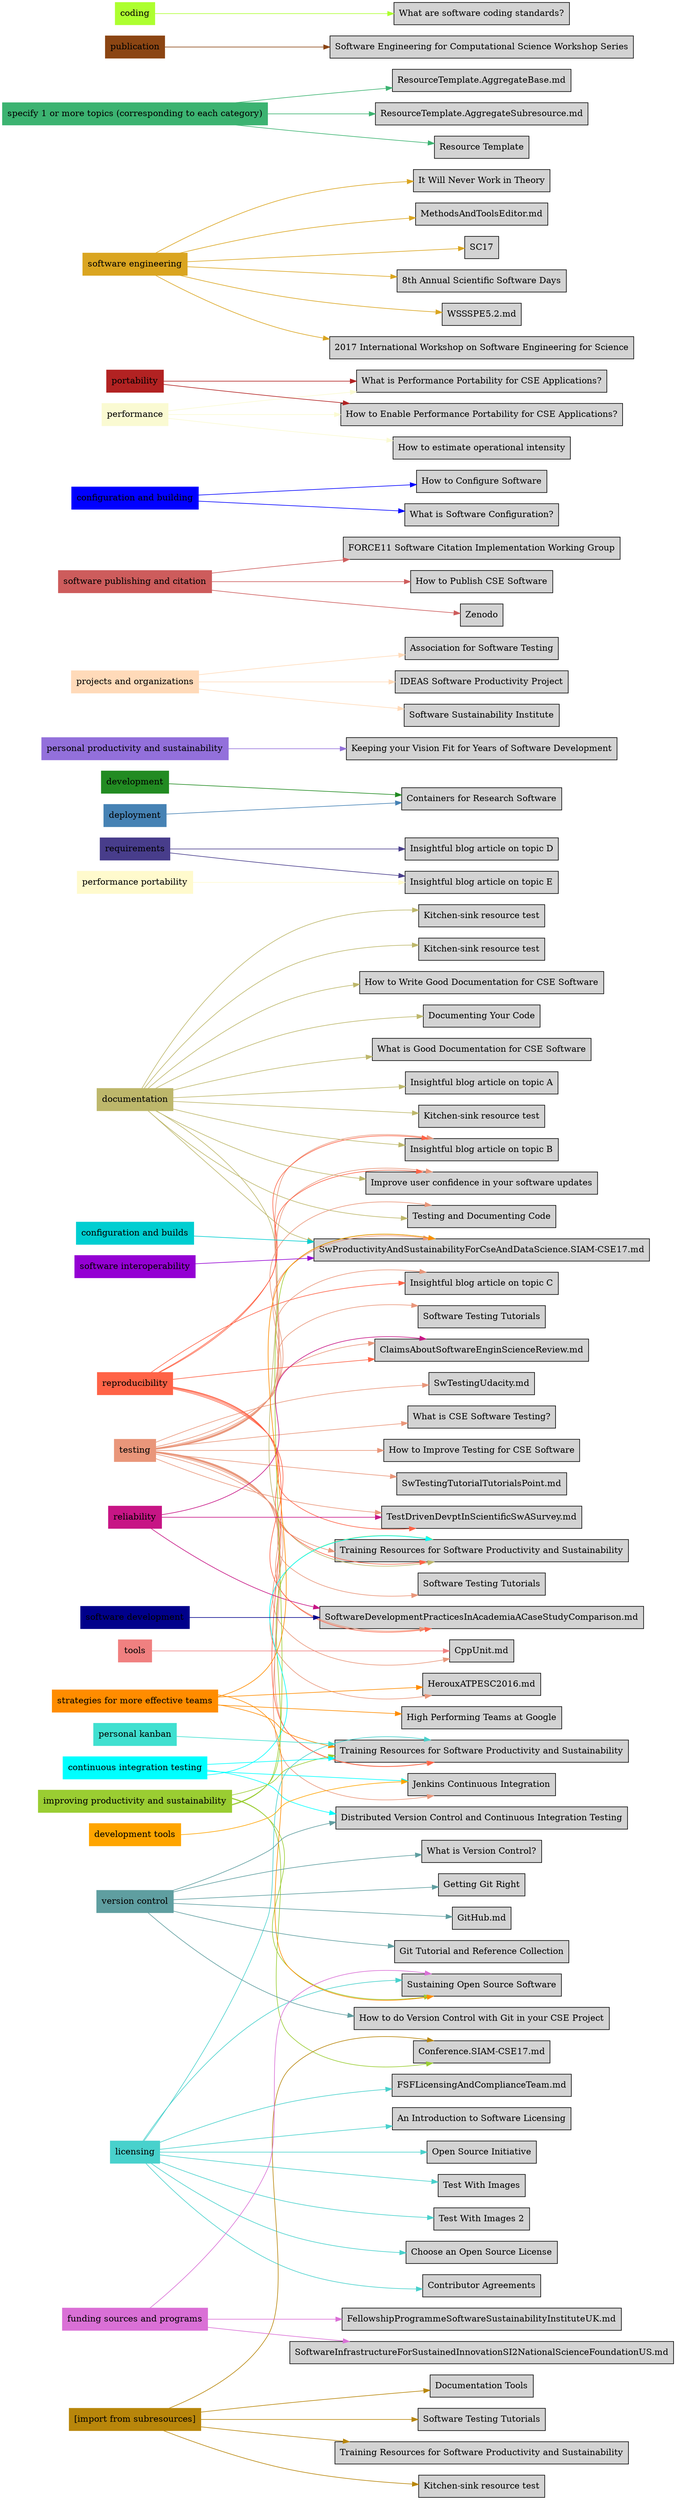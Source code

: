 digraph bettersoftware {
            rankdir = LR;
            ratio = fill;
            node [style=filled];
            node [shape = box];
"documentation" [color="darkkhaki"];
"documentation" ->  "BlogArticleSkeletonA.md" [color="darkkhaki"];
"BlogArticleSkeletonA.md" [label="Insightful blog article on topic A" URL="http://bss.parallactic.com/resources/insightful-blog-article-on-topic-a"]"testing" [color="darksalmon"];
"testing" ->  "BlogArticleSkeletonB.md" [color="darksalmon"];
"BlogArticleSkeletonB.md" [label="Insightful blog article on topic B" URL="http://bss.parallactic.com/resources/insightful-blog-article-on-topic-b"]"reproducibility" [color="tomato"];
"reproducibility" ->  "BlogArticleSkeletonB.md" [color="tomato"];
"BlogArticleSkeletonB.md" [label="Insightful blog article on topic B" URL="http://bss.parallactic.com/resources/insightful-blog-article-on-topic-b"]"documentation" ->  "BlogArticleSkeletonB.md" [color="darkkhaki"];
"BlogArticleSkeletonB.md" [label="Insightful blog article on topic B" URL="http://bss.parallactic.com/resources/insightful-blog-article-on-topic-b"]"testing" ->  "BlogArticleSkeletonC.md" [color="darksalmon"];
"BlogArticleSkeletonC.md" [label="Insightful blog article on topic C" URL="http://bss.parallactic.com/resources/insightful-blog-article-on-topic-c"]"reproducibility" ->  "BlogArticleSkeletonC.md" [color="tomato"];
"BlogArticleSkeletonC.md" [label="Insightful blog article on topic C" URL="http://bss.parallactic.com/resources/insightful-blog-article-on-topic-c"]"requirements" [color="darkslateblue"];
"requirements" ->  "BlogArticleSkeletonD.md" [color="darkslateblue"];
"BlogArticleSkeletonD.md" [label="Insightful blog article on topic D" URL="http://bss.parallactic.com/resources/insightful-blog-article-on-topic-d"]"requirements" ->  "BlogArticleSkeletonE.md" [color="darkslateblue"];
"BlogArticleSkeletonE.md" [label="Insightful blog article on topic E" URL="http://bss.parallactic.com/resources/insightful-blog-article-on-topic-e"]"performance portability" [color="lemonchiffon"];
"performance portability" ->  "BlogArticleSkeletonE.md" [color="lemonchiffon"];
"BlogArticleSkeletonE.md" [label="Insightful blog article on topic E" URL="http://bss.parallactic.com/resources/insightful-blog-article-on-topic-e"]"testing" ->  "ImproveUserConfidenceInSwUpdates.md" [color="darksalmon"];
"ImproveUserConfidenceInSwUpdates.md" [label="Improve user confidence in your software updates" URL="http://bss.parallactic.com/resources/improve-user-confidence-in-your-software-updates"]"reproducibility" ->  "ImproveUserConfidenceInSwUpdates.md" [color="tomato"];
"ImproveUserConfidenceInSwUpdates.md" [label="Improve user confidence in your software updates" URL="http://bss.parallactic.com/resources/improve-user-confidence-in-your-software-updates"]"documentation" ->  "ImproveUserConfidenceInSwUpdates.md" [color="darkkhaki"];
"ImproveUserConfidenceInSwUpdates.md" [label="Improve user confidence in your software updates" URL="http://bss.parallactic.com/resources/improve-user-confidence-in-your-software-updates"]"development" [color="forestgreen"];
"development" ->  "ContainersForResearchSw.md" [color="forestgreen"];
"ContainersForResearchSw.md" [label="Containers for Research Software" URL="http://bss.parallactic.com/resources/containers-for-research-software"]"deployment" [color="steelblue"];
"deployment" ->  "ContainersForResearchSw.md" [color="steelblue"];
"ContainersForResearchSw.md" [label="Containers for Research Software" URL="http://bss.parallactic.com/resources/containers-for-research-software"]"personal productivity and sustainability" [color="mediumpurple"];
"personal productivity and sustainability" ->  "VisionFitnessForSoftwareProductivity.md" [color="mediumpurple"];
"VisionFitnessForSoftwareProductivity.md" [label="Keeping your Vision Fit for Years of Software Development" URL="http://bss.parallactic.com/resources/keeping-your-vision-fit-for-years-of-software-development"]"projects and organizations" [color="peachpuff"];
"projects and organizations" ->  "AssociationForSoftwareTesting.md" [color="peachpuff"];
"AssociationForSoftwareTesting.md" [label="Association for Software Testing" URL="http://bss.parallactic.com/resources/association-for-software-testing"]"improving productivity and sustainability" [color="yellowgreen"];
"improving productivity and sustainability" ->  "BestPracticesForHPCSwDevelopersWebinarSeries.md" [color="yellowgreen"];
"BestPracticesForHPCSwDevelopersWebinarSeries.md" [label="Training Resources for Software Productivity and Sustainability" URL="http://bss.parallactic.com/resources/training-resources-for-software-productivity-and-sustainability"]"reproducibility" ->  "BestPracticesForHPCSwDevelopersWebinarSeries.md" [color="tomato"];
"BestPracticesForHPCSwDevelopersWebinarSeries.md" [label="Training Resources for Software Productivity and Sustainability" URL="http://bss.parallactic.com/resources/training-resources-for-software-productivity-and-sustainability"]"testing" ->  "BestPracticesForHPCSwDevelopersWebinarSeries.md" [color="darksalmon"];
"BestPracticesForHPCSwDevelopersWebinarSeries.md" [label="Training Resources for Software Productivity and Sustainability" URL="http://bss.parallactic.com/resources/training-resources-for-software-productivity-and-sustainability"]"continuous integration testing" [color="aqua"];
"continuous integration testing" ->  "BestPracticesForHPCSwDevelopersWebinarSeries.md" [color="aqua"];
"BestPracticesForHPCSwDevelopersWebinarSeries.md" [label="Training Resources for Software Productivity and Sustainability" URL="http://bss.parallactic.com/resources/training-resources-for-software-productivity-and-sustainability"]"documentation" ->  "BestPracticesForHPCSwDevelopersWebinarSeries.md" [color="darkkhaki"];
"BestPracticesForHPCSwDevelopersWebinarSeries.md" [label="Training Resources for Software Productivity and Sustainability" URL="http://bss.parallactic.com/resources/training-resources-for-software-productivity-and-sustainability"]"licensing" [color="mediumturquoise"];
"licensing" ->  "ChooseALicense.md" [color="mediumturquoise"];
"ChooseALicense.md" [label="Choose an Open Source License" URL="http://bss.parallactic.com/resources/choose-an-open-source-license"]"testing" ->  "ClaimsAboutSoftwareEnginScienceReview.md" [color="darksalmon"];
"reliability" [color="mediumvioletred"];
"reliability" ->  "ClaimsAboutSoftwareEnginScienceReview.md" [color="mediumvioletred"];
"reproducibility" ->  "ClaimsAboutSoftwareEnginScienceReview.md" [color="tomato"];
"licensing" ->  "ContributorAgreements.md" [color="mediumturquoise"];
"ContributorAgreements.md" [label="Contributor Agreements" URL="http://bss.parallactic.com/resources/contributor-agreements"]"testing" ->  "CppUnit.md" [color="darksalmon"];
"tools" [color="lightcoral"];
"tools" ->  "CppUnit.md" [color="lightcoral"];
"improving productivity and sustainability" ->  "CseCollaborationThroughSoftwareImprovingProductivityAndSustainability.SIAM-CSE17.md" [color="yellowgreen"];
"CseCollaborationThroughSoftwareImprovingProductivityAndSustainability.SIAM-CSE17.md" [label="Training Resources for Software Productivity and Sustainability" URL="http://bss.parallactic.com/resources/training-resources-for-software-productivity-and-sustainability"]"reproducibility" ->  "CseCollaborationThroughSoftwareImprovingProductivityAndSustainability.SIAM-CSE17.md" [color="tomato"];
"CseCollaborationThroughSoftwareImprovingProductivityAndSustainability.SIAM-CSE17.md" [label="Training Resources for Software Productivity and Sustainability" URL="http://bss.parallactic.com/resources/training-resources-for-software-productivity-and-sustainability"]"testing" ->  "CseCollaborationThroughSoftwareImprovingProductivityAndSustainability.SIAM-CSE17.md" [color="darksalmon"];
"CseCollaborationThroughSoftwareImprovingProductivityAndSustainability.SIAM-CSE17.md" [label="Training Resources for Software Productivity and Sustainability" URL="http://bss.parallactic.com/resources/training-resources-for-software-productivity-and-sustainability"]"continuous integration testing" ->  "CseCollaborationThroughSoftwareImprovingProductivityAndSustainability.SIAM-CSE17.md" [color="aqua"];
"CseCollaborationThroughSoftwareImprovingProductivityAndSustainability.SIAM-CSE17.md" [label="Training Resources for Software Productivity and Sustainability" URL="http://bss.parallactic.com/resources/training-resources-for-software-productivity-and-sustainability"]"licensing" ->  "CseCollaborationThroughSoftwareImprovingProductivityAndSustainability.SIAM-CSE17.md" [color="mediumturquoise"];
"CseCollaborationThroughSoftwareImprovingProductivityAndSustainability.SIAM-CSE17.md" [label="Training Resources for Software Productivity and Sustainability" URL="http://bss.parallactic.com/resources/training-resources-for-software-productivity-and-sustainability"]"strategies for more effective teams" [color="darkorange"];
"strategies for more effective teams" ->  "CseCollaborationThroughSoftwareImprovingProductivityAndSustainability.SIAM-CSE17.md" [color="darkorange"];
"CseCollaborationThroughSoftwareImprovingProductivityAndSustainability.SIAM-CSE17.md" [label="Training Resources for Software Productivity and Sustainability" URL="http://bss.parallactic.com/resources/training-resources-for-software-productivity-and-sustainability"]"personal kanban" [color="turquoise"];
"personal kanban" ->  "CseCollaborationThroughSoftwareImprovingProductivityAndSustainability.SIAM-CSE17.md" [color="turquoise"];
"CseCollaborationThroughSoftwareImprovingProductivityAndSustainability.SIAM-CSE17.md" [label="Training Resources for Software Productivity and Sustainability" URL="http://bss.parallactic.com/resources/training-resources-for-software-productivity-and-sustainability"]"continuous integration testing" ->  "DistributedVersionControlAndContinuousIntegrationTesting.md" [color="aqua"];
"DistributedVersionControlAndContinuousIntegrationTesting.md" [label="Distributed Version Control and Continuous Integration Testing" URL="http://bss.parallactic.com/resources/distributed-version-control-and-continuous-integration-testing"]"version control" [color="cadetblue"];
"version control" ->  "DistributedVersionControlAndContinuousIntegrationTesting.md" [color="cadetblue"];
"DistributedVersionControlAndContinuousIntegrationTesting.md" [label="Distributed Version Control and Continuous Integration Testing" URL="http://bss.parallactic.com/resources/distributed-version-control-and-continuous-integration-testing"]"documentation" ->  "DocumentationTools.Doxygen.md" [color="darkkhaki"];
"DocumentationTools.Doxygen.md" [label="Kitchen-sink resource test" URL="http://bss.parallactic.com/resources/kitchen-sink-resource-test"]"documentation" ->  "DocumentationTools.ReadTheDocs.md" [color="darkkhaki"];
"DocumentationTools.ReadTheDocs.md" [label="Kitchen-sink resource test" URL="http://bss.parallactic.com/resources/kitchen-sink-resource-test"]"documentation" ->  "DocumentationTools.Sphinx.md" [color="darkkhaki"];
"DocumentationTools.Sphinx.md" [label="Kitchen-sink resource test" URL="http://bss.parallactic.com/resources/kitchen-sink-resource-test"]"[import from subresources]" [color="darkgoldenrod"];
"[import from subresources]" ->  "DocumentationTools.md" [color="darkgoldenrod"];
"DocumentationTools.md" [label="Documentation Tools" URL="http://bss.parallactic.com/resources/documentation-tools"]"software publishing and citation" [color="indianred"];
"software publishing and citation" ->  "FORCE11SoftwareCitationImplementationWorkingGroup.md" [color="indianred"];
"FORCE11SoftwareCitationImplementationWorkingGroup.md" [label="FORCE11 Software Citation Implementation Working Group" URL="http://bss.parallactic.com/resources/force11-software-citation-implementation-working-group"]"licensing" ->  "FSFLicensingAndComplianceTeam.md" [color="mediumturquoise"];
"funding sources and programs" [color="orchid"];
"funding sources and programs" ->  "FellowshipProgrammeSoftwareSustainabilityInstituteUK.md" [color="orchid"];
"version control" ->  "GettingGitRight.md" [color="cadetblue"];
"GettingGitRight.md" [label="Getting Git Right" URL="http://bss.parallactic.com/resources/getting-git-right"]"version control" ->  "GitHub.md" [color="cadetblue"];
"version control" ->  "GitTutorialAndReferenceCollection.md" [color="cadetblue"];
"GitTutorialAndReferenceCollection.md" [label="Git Tutorial and Reference Collection" URL="http://bss.parallactic.com/resources/git-tutorial-and-reference-collection"]"strategies for more effective teams" ->  "GoogleHiPerfTeams.md" [color="darkorange"];
"GoogleHiPerfTeams.md" [label="High Performing Teams at Google" URL="http://bss.parallactic.com/resources/high-performing-teams-at-google"]"strategies for more effective teams" ->  "HerouxATPESC2016.md" [color="darkorange"];
"testing" ->  "HerouxATPESC2016.md" [color="darksalmon"];
"configuration and building" [color="blue"];
"configuration and building" ->  "HowToConfigureSw.md" [color="blue"];
"HowToConfigureSw.md" [label="How to Configure Software" URL="http://bss.parallactic.com/resources/how-to-configure-software"]"version control" ->  "HowToDoVersionControlWithGitInYourCseProject.md" [color="cadetblue"];
"HowToDoVersionControlWithGitInYourCseProject.md" [label="How to do Version Control with Git in your CSE Project" URL="http://bss.parallactic.com/resources/how-to-do-version-control-with-git-in-your-cse-project"]"performance" [color="lightgoldenrodyellow"];
"performance" ->  "HowToEnablePerfPortabilityForCseApps.md" [color="lightgoldenrodyellow"];
"HowToEnablePerfPortabilityForCseApps.md" [label="How to Enable Performance Portability for CSE Applications?" URL="http://bss.parallactic.com/resources/how-to-enable-performance-portability-for-cse-applications?"]"portability" [color="firebrick"];
"portability" ->  "HowToEnablePerfPortabilityForCseApps.md" [color="firebrick"];
"HowToEnablePerfPortabilityForCseApps.md" [label="How to Enable Performance Portability for CSE Applications?" URL="http://bss.parallactic.com/resources/how-to-enable-performance-portability-for-cse-applications?"]"performance" ->  "HowToEstimateOperationalIntensity.md" [color="lightgoldenrodyellow"];
"HowToEstimateOperationalIntensity.md" [label="How to estimate operational intensity" URL="http://bss.parallactic.com/resources/how-to-estimate-operational-intensity"]"testing" ->  "HowToImproveTestingForCseSw.md" [color="darksalmon"];
"HowToImproveTestingForCseSw.md" [label="How to Improve Testing for CSE Software" URL="http://bss.parallactic.com/resources/how-to-improve-testing-for-cse-software"]"software publishing and citation" ->  "HowToPublishCseSw.md" [color="indianred"];
"HowToPublishCseSw.md" [label="How to Publish CSE Software" URL="http://bss.parallactic.com/resources/how-to-publish-cse-software"]"documentation" ->  "HowToWriteGoodDocumentation.md" [color="darkkhaki"];
"HowToWriteGoodDocumentation.md" [label="How to Write Good Documentation for CSE Software" URL="http://bss.parallactic.com/resources/how-to-write-good-documentation-for-cse-software"]"projects and organizations" ->  "IDEASSoftwareProductivityProject.md" [color="peachpuff"];
"IDEASSoftwareProductivityProject.md" [label="IDEAS Software Productivity Project" URL="http://bss.parallactic.com/resources/ideas-software-productivity-project"]"licensing" ->  "IntroToSoftwareLicensing.md" [color="mediumturquoise"];
"IntroToSoftwareLicensing.md" [label="An Introduction to Software Licensing" URL="http://bss.parallactic.com/resources/an-introduction-to-software-licensing"]"software engineering" [color="goldenrod"];
"software engineering" ->  "ItWillNeverWorkInTheory.md" [color="goldenrod"];
"ItWillNeverWorkInTheory.md" [label="It Will Never Work in Theory" URL="http://bss.parallactic.com/resources/it-will-never-work-in-theory"]"testing" ->  "JenkinsCI.md" [color="darksalmon"];
"JenkinsCI.md" [label="Jenkins Continuous Integration" URL="http://bss.parallactic.com/resources/jenkins-continuous-integration"]"continuous integration testing" ->  "JenkinsCI.md" [color="aqua"];
"JenkinsCI.md" [label="Jenkins Continuous Integration" URL="http://bss.parallactic.com/resources/jenkins-continuous-integration"]"development tools" [color="orange"];
"development tools" ->  "JenkinsCI.md" [color="orange"];
"JenkinsCI.md" [label="Jenkins Continuous Integration" URL="http://bss.parallactic.com/resources/jenkins-continuous-integration"]"documentation" ->  "KlinvexATPESC2016.md" [color="darkkhaki"];
"KlinvexATPESC2016.md" [label="Documenting Your Code" URL="http://bss.parallactic.com/resources/documenting-your-code"]"software engineering" ->  "MethodsAndToolsEditor.md" [color="goldenrod"];
"improving productivity and sustainability" ->  "OSSSustainabilityResources.md" [color="yellowgreen"];
"OSSSustainabilityResources.md" [label="Sustaining Open Source Software" URL="http://bss.parallactic.com/resources/sustaining-open-source-software"]"licensing" ->  "OSSSustainabilityResources.md" [color="mediumturquoise"];
"OSSSustainabilityResources.md" [label="Sustaining Open Source Software" URL="http://bss.parallactic.com/resources/sustaining-open-source-software"]"strategies for more effective teams" ->  "OSSSustainabilityResources.md" [color="darkorange"];
"OSSSustainabilityResources.md" [label="Sustaining Open Source Software" URL="http://bss.parallactic.com/resources/sustaining-open-source-software"]"funding sources and programs" ->  "OSSSustainabilityResources.md" [color="orchid"];
"OSSSustainabilityResources.md" [label="Sustaining Open Source Software" URL="http://bss.parallactic.com/resources/sustaining-open-source-software"]"licensing" ->  "OpenSourceInitiative.md" [color="mediumturquoise"];
"OpenSourceInitiative.md" [label="Open Source Initiative" URL="http://bss.parallactic.com/resources/open-source-initiative"]"specify 1 or more topics (corresponding to each category)" [color="mediumseagreen"];
"specify 1 or more topics (corresponding to each category)" ->  "ResourceTemplate.AggregateBase.md" [color="mediumseagreen"];
"specify 1 or more topics (corresponding to each category)" ->  "ResourceTemplate.AggregateSubresource.md" [color="mediumseagreen"];
"specify 1 or more topics (corresponding to each category)" ->  "ResourceTemplate.Basic.md" [color="mediumseagreen"];
"ResourceTemplate.Basic.md" [label="Resource Template" URL="http://bss.parallactic.com/resources/resource-template"]"testing" ->  "SoftwareDevelopmentPracticesInAcademiaACaseStudyComparison.md" [color="darksalmon"];
"reliability" ->  "SoftwareDevelopmentPracticesInAcademiaACaseStudyComparison.md" [color="mediumvioletred"];
"reproducibility" ->  "SoftwareDevelopmentPracticesInAcademiaACaseStudyComparison.md" [color="tomato"];
"software development" [color="darkblue"];
"software development" ->  "SoftwareDevelopmentPracticesInAcademiaACaseStudyComparison.md" [color="darkblue"];
"funding sources and programs" ->  "SoftwareInfrastructureForSustainedInnovationSI2NationalScienceFoundationUS.md" [color="orchid"];
"projects and organizations" ->  "SoftwareSustainabilityInstitute.md" [color="peachpuff"];
"SoftwareSustainabilityInstitute.md" [label="Software Sustainability Institute" URL="http://bss.parallactic.com/resources/software-sustainability-institute"]"publication" [color="saddlebrown"];
"publication" ->  "SwEngForComputationalScienceWorkshopSeries.md" [color="saddlebrown"];
"SwEngForComputationalScienceWorkshopSeries.md" [label="Software Engineering for Computational Science Workshop Series" URL="http://bss.parallactic.com/resources/software-engineering-for-computational-science-workshop-series"]"improving productivity and sustainability" ->  "SwProductivityAndSustainabilityForCseAndDataScience.SIAM-CSE17.md" [color="yellowgreen"];
"configuration and builds" [color="darkturquoise"];
"configuration and builds" ->  "SwProductivityAndSustainabilityForCseAndDataScience.SIAM-CSE17.md" [color="darkturquoise"];
"testing" ->  "SwProductivityAndSustainabilityForCseAndDataScience.SIAM-CSE17.md" [color="darksalmon"];
"documentation" ->  "SwProductivityAndSustainabilityForCseAndDataScience.SIAM-CSE17.md" [color="darkkhaki"];
"software interoperability" [color="darkviolet"];
"software interoperability" ->  "SwProductivityAndSustainabilityForCseAndDataScience.SIAM-CSE17.md" [color="darkviolet"];
"strategies for more effective teams" ->  "SwProductivityAndSustainabilityForCseAndDataScience.SIAM-CSE17.md" [color="darkorange"];
"testing" ->  "SwTestingTutorialTutorialsPoint.md" [color="darksalmon"];
"testing" ->  "SwTestingTutorials.Cse.md" [color="darksalmon"];
"SwTestingTutorials.Cse.md" [label="Software Testing Tutorials" URL="http://bss.parallactic.com/resources/software-testing-tutorials"]"testing" ->  "SwTestingTutorials.General.md" [color="darksalmon"];
"SwTestingTutorials.General.md" [label="Software Testing Tutorials" URL="http://bss.parallactic.com/resources/software-testing-tutorials"]"[import from subresources]" ->  "SwTestingTutorials.md" [color="darkgoldenrod"];
"SwTestingTutorials.md" [label="Software Testing Tutorials" URL="http://bss.parallactic.com/resources/software-testing-tutorials"]"testing" ->  "SwTestingUdacity.md" [color="darksalmon"];
"testing" ->  "TestDrivenDevptInScientificSwASurvey.md" [color="darksalmon"];
"reliability" ->  "TestDrivenDevptInScientificSwASurvey.md" [color="mediumvioletred"];
"reproducibility" ->  "TestDrivenDevptInScientificSwASurvey.md" [color="tomato"];
"licensing" ->  "TestImages.md" [color="mediumturquoise"];
"TestImages.md" [label="Test With Images" URL="http://bss.parallactic.com/resources/test-with-images"]"licensing" ->  "TestImages2.md" [color="mediumturquoise"];
"TestImages2.md" [label="Test With Images 2" URL="http://bss.parallactic.com/resources/test-with-images-2"]"testing" ->  "TestingAndDocumentingCode.md" [color="darksalmon"];
"TestingAndDocumentingCode.md" [label="Testing and Documenting Code" URL="http://bss.parallactic.com/resources/testing-and-documenting-code"]"documentation" ->  "TestingAndDocumentingCode.md" [color="darkkhaki"];
"TestingAndDocumentingCode.md" [label="Testing and Documenting Code" URL="http://bss.parallactic.com/resources/testing-and-documenting-code"]"[import from subresources]" ->  "Training.ProductivityAndSustainability.md" [color="darkgoldenrod"];
"Training.ProductivityAndSustainability.md" [label="Training Resources for Software Productivity and Sustainability" URL="http://bss.parallactic.com/resources/training-resources-for-software-productivity-and-sustainability"]"coding" [color="greenyellow"];
"coding" ->  "WhatAreSwCodingStandards.md" [color="greenyellow"];
"WhatAreSwCodingStandards.md" [label="What are software coding standards?" URL="http://bss.parallactic.com/resources/what-are-software-coding-standards?"]"testing" ->  "WhatIsCseSwTesting.md" [color="darksalmon"];
"WhatIsCseSwTesting.md" [label="What is CSE Software Testing?" URL="http://bss.parallactic.com/resources/what-is-cse-software-testing?"]"documentation" ->  "WhatIsGoodDocumentation.md" [color="darkkhaki"];
"WhatIsGoodDocumentation.md" [label="What is Good Documentation for CSE Software" URL="http://bss.parallactic.com/resources/what-is-good-documentation-for-cse-software"]"performance" ->  "WhatIsPerfPortabilityForCseApps.md" [color="lightgoldenrodyellow"];
"WhatIsPerfPortabilityForCseApps.md" [label="What is Performance Portability for CSE Applications?" URL="http://bss.parallactic.com/resources/what-is-performance-portability-for-cse-applications?"]"portability" ->  "WhatIsPerfPortabilityForCseApps.md" [color="firebrick"];
"WhatIsPerfPortabilityForCseApps.md" [label="What is Performance Portability for CSE Applications?" URL="http://bss.parallactic.com/resources/what-is-performance-portability-for-cse-applications?"]"configuration and building" ->  "WhatIsSwConfiguration.md" [color="blue"];
"WhatIsSwConfiguration.md" [label="What is Software Configuration?" URL="http://bss.parallactic.com/resources/what-is-software-configuration?"]"version control" ->  "WhatIsVersionControl.md" [color="cadetblue"];
"WhatIsVersionControl.md" [label="What is Version Control?" URL="http://bss.parallactic.com/resources/what-is-version-control?"]"software publishing and citation" ->  "Zenodo.md" [color="indianred"];
"Zenodo.md" [label="Zenodo" URL="http://bss.parallactic.com/resources/zenodo"]"[import from subresources]" ->  "kitchen-sink-TEST.md" [color="darkgoldenrod"];
"kitchen-sink-TEST.md" [label="Kitchen-sink resource test" URL="http://bss.parallactic.com/resources/kitchen-sink-resource-test"]"software engineering" ->  "Conference.SC17.md" [color="goldenrod"];
"Conference.SC17.md" [label="SC17" URL="http://bss.parallactic.com/resources/sc17"]"improving productivity and sustainability" ->  "Conference.SIAM-CSE17.md" [color="yellowgreen"];
"[import from subresources]" ->  "Conference.SIAM-CSE17.md" [color="darkgoldenrod"];
"software engineering" ->  "Conference.ScientificSoftwareDays17.md" [color="goldenrod"];
"Conference.ScientificSoftwareDays17.md" [label="8th Annual Scientific Software Days" URL="http://bss.parallactic.com/resources/8th-annual-scientific-software-days"]"software engineering" ->  "WSSSPE5.2.md" [color="goldenrod"];
"software engineering" ->  "Workshop.SE4Science17.md" [color="goldenrod"];
"Workshop.SE4Science17.md" [label="2017 International Workshop on Software Engineering for Science" URL="http://bss.parallactic.com/resources/2017-international-workshop-on-software-engineering-for-science"]}